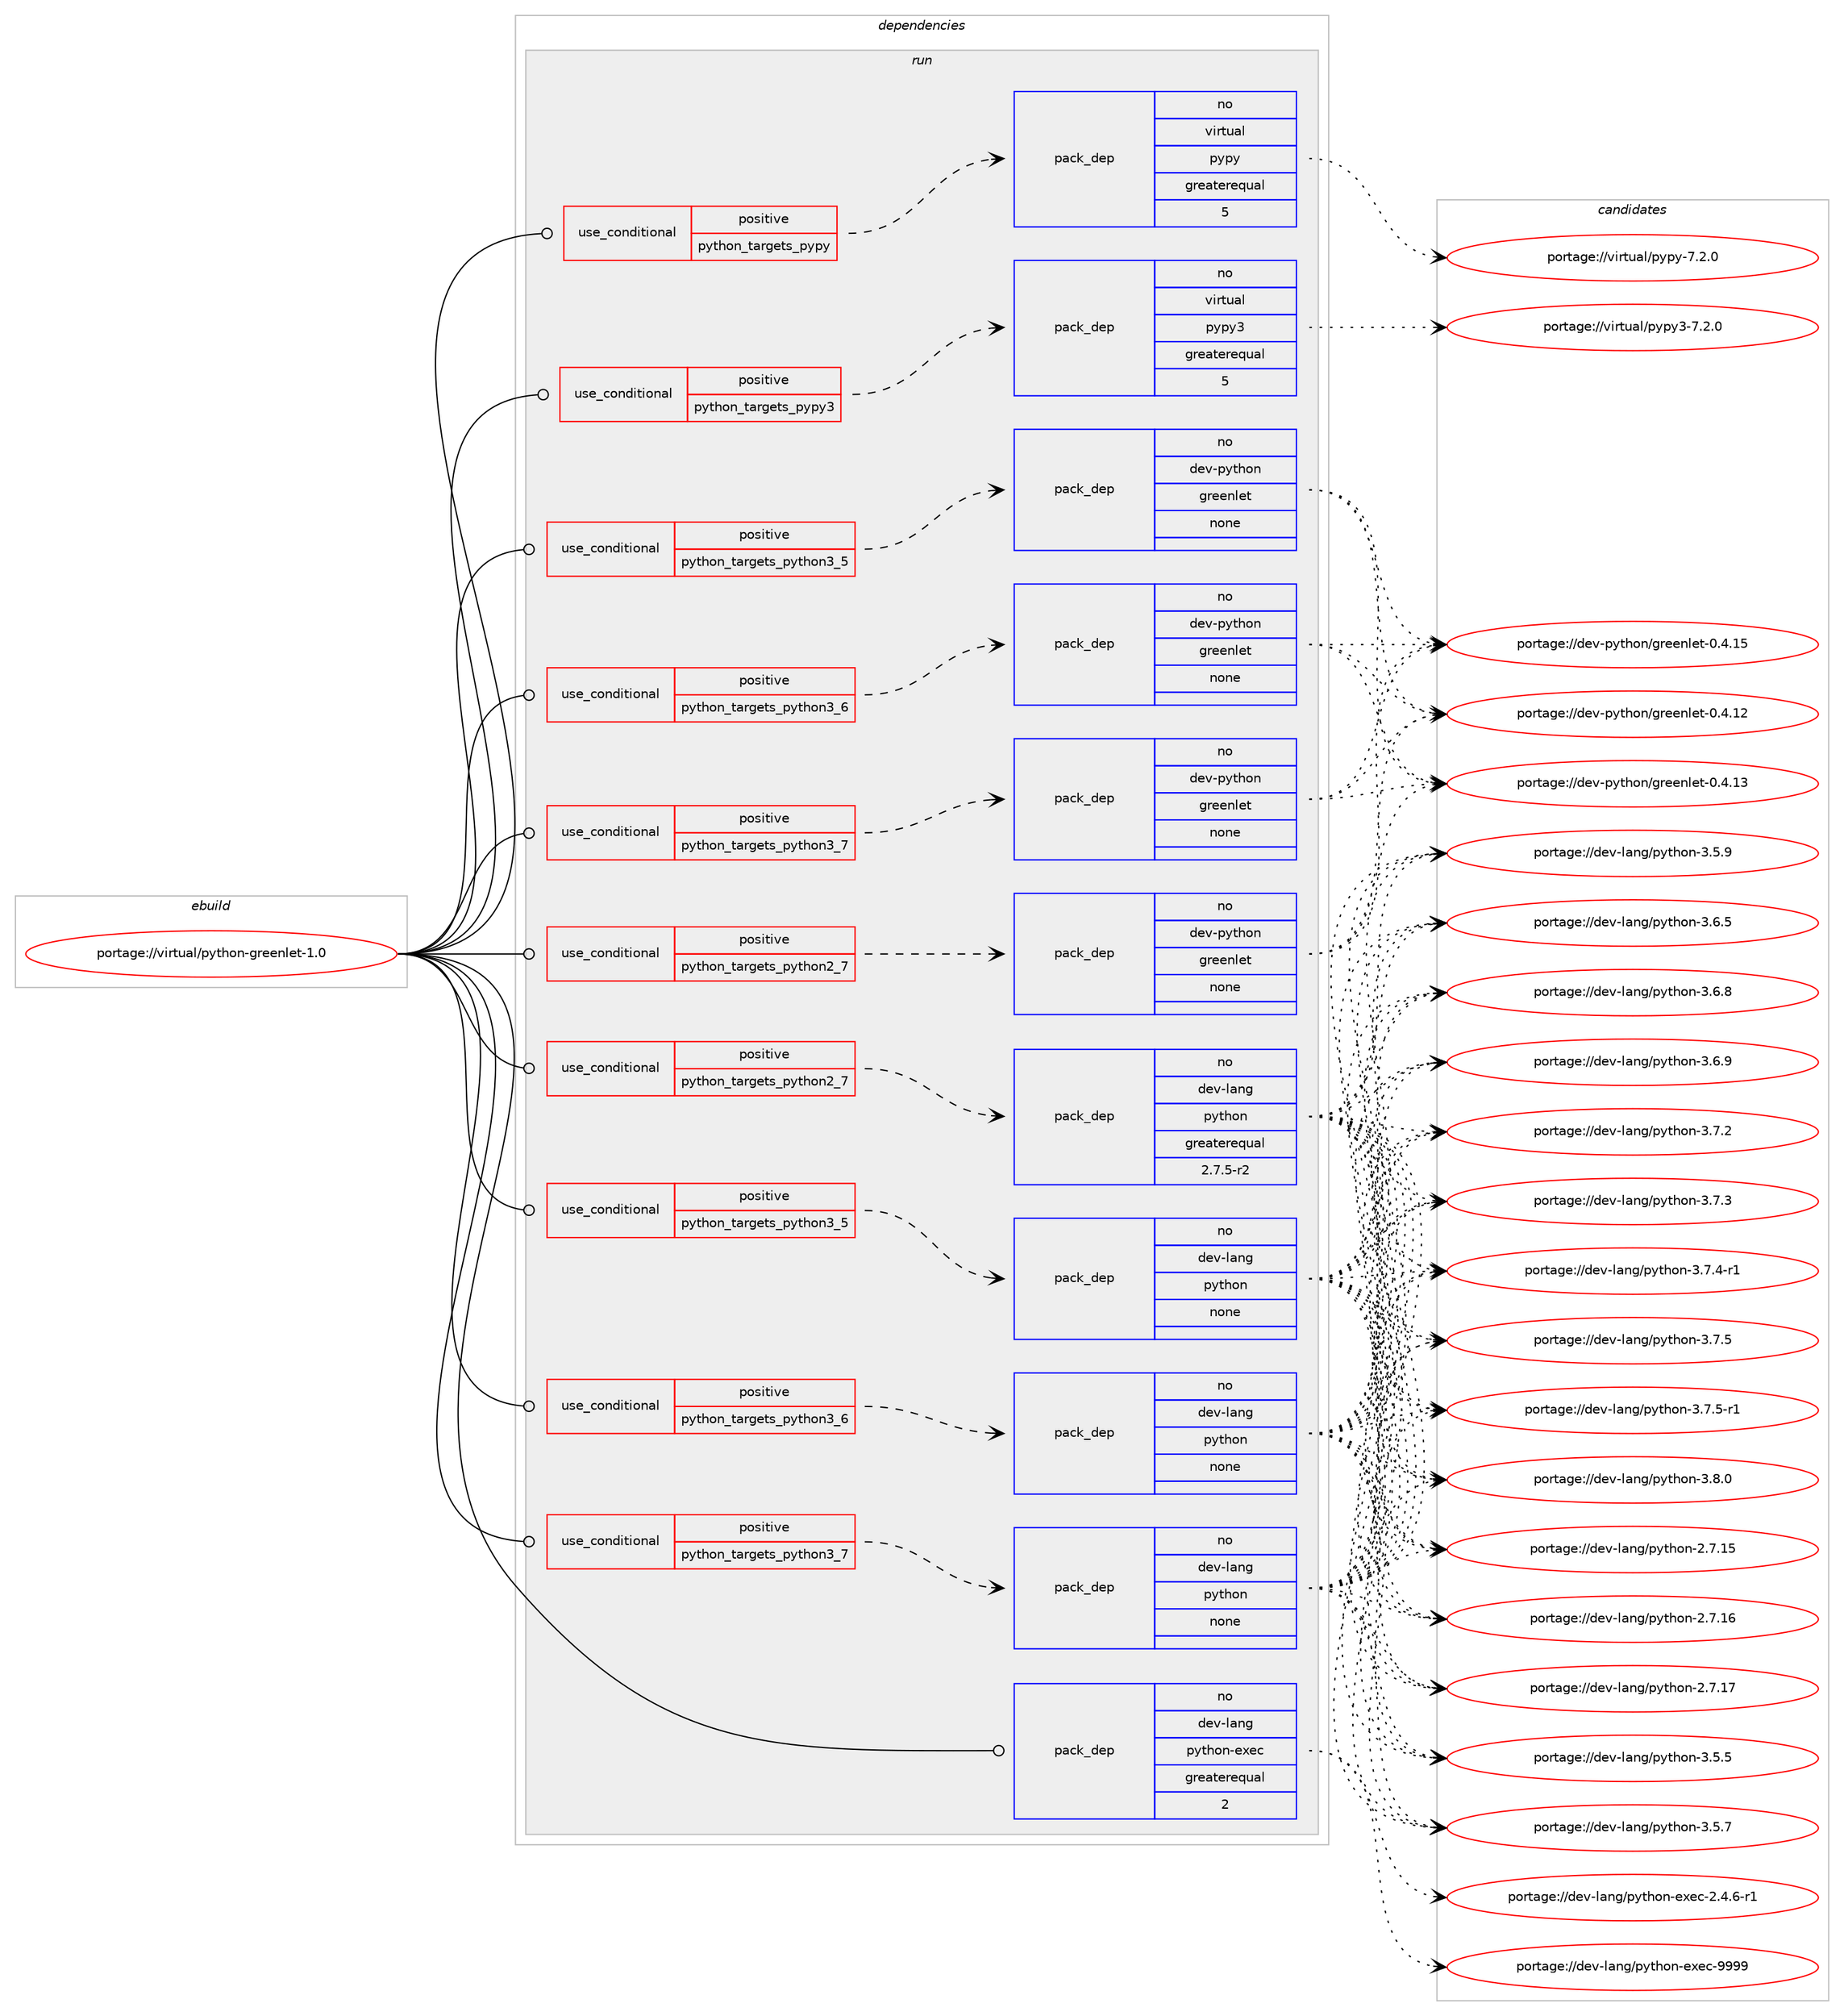 digraph prolog {

# *************
# Graph options
# *************

newrank=true;
concentrate=true;
compound=true;
graph [rankdir=LR,fontname=Helvetica,fontsize=10,ranksep=1.5];#, ranksep=2.5, nodesep=0.2];
edge  [arrowhead=vee];
node  [fontname=Helvetica,fontsize=10];

# **********
# The ebuild
# **********

subgraph cluster_leftcol {
color=gray;
rank=same;
label=<<i>ebuild</i>>;
id [label="portage://virtual/python-greenlet-1.0", color=red, width=4, href="../virtual/python-greenlet-1.0.svg"];
}

# ****************
# The dependencies
# ****************

subgraph cluster_midcol {
color=gray;
label=<<i>dependencies</i>>;
subgraph cluster_compile {
fillcolor="#eeeeee";
style=filled;
label=<<i>compile</i>>;
}
subgraph cluster_compileandrun {
fillcolor="#eeeeee";
style=filled;
label=<<i>compile and run</i>>;
}
subgraph cluster_run {
fillcolor="#eeeeee";
style=filled;
label=<<i>run</i>>;
subgraph cond105060 {
dependency435975 [label=<<TABLE BORDER="0" CELLBORDER="1" CELLSPACING="0" CELLPADDING="4"><TR><TD ROWSPAN="3" CELLPADDING="10">use_conditional</TD></TR><TR><TD>positive</TD></TR><TR><TD>python_targets_pypy</TD></TR></TABLE>>, shape=none, color=red];
subgraph pack323241 {
dependency435976 [label=<<TABLE BORDER="0" CELLBORDER="1" CELLSPACING="0" CELLPADDING="4" WIDTH="220"><TR><TD ROWSPAN="6" CELLPADDING="30">pack_dep</TD></TR><TR><TD WIDTH="110">no</TD></TR><TR><TD>virtual</TD></TR><TR><TD>pypy</TD></TR><TR><TD>greaterequal</TD></TR><TR><TD>5</TD></TR></TABLE>>, shape=none, color=blue];
}
dependency435975:e -> dependency435976:w [weight=20,style="dashed",arrowhead="vee"];
}
id:e -> dependency435975:w [weight=20,style="solid",arrowhead="odot"];
subgraph cond105061 {
dependency435977 [label=<<TABLE BORDER="0" CELLBORDER="1" CELLSPACING="0" CELLPADDING="4"><TR><TD ROWSPAN="3" CELLPADDING="10">use_conditional</TD></TR><TR><TD>positive</TD></TR><TR><TD>python_targets_pypy3</TD></TR></TABLE>>, shape=none, color=red];
subgraph pack323242 {
dependency435978 [label=<<TABLE BORDER="0" CELLBORDER="1" CELLSPACING="0" CELLPADDING="4" WIDTH="220"><TR><TD ROWSPAN="6" CELLPADDING="30">pack_dep</TD></TR><TR><TD WIDTH="110">no</TD></TR><TR><TD>virtual</TD></TR><TR><TD>pypy3</TD></TR><TR><TD>greaterequal</TD></TR><TR><TD>5</TD></TR></TABLE>>, shape=none, color=blue];
}
dependency435977:e -> dependency435978:w [weight=20,style="dashed",arrowhead="vee"];
}
id:e -> dependency435977:w [weight=20,style="solid",arrowhead="odot"];
subgraph cond105062 {
dependency435979 [label=<<TABLE BORDER="0" CELLBORDER="1" CELLSPACING="0" CELLPADDING="4"><TR><TD ROWSPAN="3" CELLPADDING="10">use_conditional</TD></TR><TR><TD>positive</TD></TR><TR><TD>python_targets_python2_7</TD></TR></TABLE>>, shape=none, color=red];
subgraph pack323243 {
dependency435980 [label=<<TABLE BORDER="0" CELLBORDER="1" CELLSPACING="0" CELLPADDING="4" WIDTH="220"><TR><TD ROWSPAN="6" CELLPADDING="30">pack_dep</TD></TR><TR><TD WIDTH="110">no</TD></TR><TR><TD>dev-lang</TD></TR><TR><TD>python</TD></TR><TR><TD>greaterequal</TD></TR><TR><TD>2.7.5-r2</TD></TR></TABLE>>, shape=none, color=blue];
}
dependency435979:e -> dependency435980:w [weight=20,style="dashed",arrowhead="vee"];
}
id:e -> dependency435979:w [weight=20,style="solid",arrowhead="odot"];
subgraph cond105063 {
dependency435981 [label=<<TABLE BORDER="0" CELLBORDER="1" CELLSPACING="0" CELLPADDING="4"><TR><TD ROWSPAN="3" CELLPADDING="10">use_conditional</TD></TR><TR><TD>positive</TD></TR><TR><TD>python_targets_python2_7</TD></TR></TABLE>>, shape=none, color=red];
subgraph pack323244 {
dependency435982 [label=<<TABLE BORDER="0" CELLBORDER="1" CELLSPACING="0" CELLPADDING="4" WIDTH="220"><TR><TD ROWSPAN="6" CELLPADDING="30">pack_dep</TD></TR><TR><TD WIDTH="110">no</TD></TR><TR><TD>dev-python</TD></TR><TR><TD>greenlet</TD></TR><TR><TD>none</TD></TR><TR><TD></TD></TR></TABLE>>, shape=none, color=blue];
}
dependency435981:e -> dependency435982:w [weight=20,style="dashed",arrowhead="vee"];
}
id:e -> dependency435981:w [weight=20,style="solid",arrowhead="odot"];
subgraph cond105064 {
dependency435983 [label=<<TABLE BORDER="0" CELLBORDER="1" CELLSPACING="0" CELLPADDING="4"><TR><TD ROWSPAN="3" CELLPADDING="10">use_conditional</TD></TR><TR><TD>positive</TD></TR><TR><TD>python_targets_python3_5</TD></TR></TABLE>>, shape=none, color=red];
subgraph pack323245 {
dependency435984 [label=<<TABLE BORDER="0" CELLBORDER="1" CELLSPACING="0" CELLPADDING="4" WIDTH="220"><TR><TD ROWSPAN="6" CELLPADDING="30">pack_dep</TD></TR><TR><TD WIDTH="110">no</TD></TR><TR><TD>dev-lang</TD></TR><TR><TD>python</TD></TR><TR><TD>none</TD></TR><TR><TD></TD></TR></TABLE>>, shape=none, color=blue];
}
dependency435983:e -> dependency435984:w [weight=20,style="dashed",arrowhead="vee"];
}
id:e -> dependency435983:w [weight=20,style="solid",arrowhead="odot"];
subgraph cond105065 {
dependency435985 [label=<<TABLE BORDER="0" CELLBORDER="1" CELLSPACING="0" CELLPADDING="4"><TR><TD ROWSPAN="3" CELLPADDING="10">use_conditional</TD></TR><TR><TD>positive</TD></TR><TR><TD>python_targets_python3_5</TD></TR></TABLE>>, shape=none, color=red];
subgraph pack323246 {
dependency435986 [label=<<TABLE BORDER="0" CELLBORDER="1" CELLSPACING="0" CELLPADDING="4" WIDTH="220"><TR><TD ROWSPAN="6" CELLPADDING="30">pack_dep</TD></TR><TR><TD WIDTH="110">no</TD></TR><TR><TD>dev-python</TD></TR><TR><TD>greenlet</TD></TR><TR><TD>none</TD></TR><TR><TD></TD></TR></TABLE>>, shape=none, color=blue];
}
dependency435985:e -> dependency435986:w [weight=20,style="dashed",arrowhead="vee"];
}
id:e -> dependency435985:w [weight=20,style="solid",arrowhead="odot"];
subgraph cond105066 {
dependency435987 [label=<<TABLE BORDER="0" CELLBORDER="1" CELLSPACING="0" CELLPADDING="4"><TR><TD ROWSPAN="3" CELLPADDING="10">use_conditional</TD></TR><TR><TD>positive</TD></TR><TR><TD>python_targets_python3_6</TD></TR></TABLE>>, shape=none, color=red];
subgraph pack323247 {
dependency435988 [label=<<TABLE BORDER="0" CELLBORDER="1" CELLSPACING="0" CELLPADDING="4" WIDTH="220"><TR><TD ROWSPAN="6" CELLPADDING="30">pack_dep</TD></TR><TR><TD WIDTH="110">no</TD></TR><TR><TD>dev-lang</TD></TR><TR><TD>python</TD></TR><TR><TD>none</TD></TR><TR><TD></TD></TR></TABLE>>, shape=none, color=blue];
}
dependency435987:e -> dependency435988:w [weight=20,style="dashed",arrowhead="vee"];
}
id:e -> dependency435987:w [weight=20,style="solid",arrowhead="odot"];
subgraph cond105067 {
dependency435989 [label=<<TABLE BORDER="0" CELLBORDER="1" CELLSPACING="0" CELLPADDING="4"><TR><TD ROWSPAN="3" CELLPADDING="10">use_conditional</TD></TR><TR><TD>positive</TD></TR><TR><TD>python_targets_python3_6</TD></TR></TABLE>>, shape=none, color=red];
subgraph pack323248 {
dependency435990 [label=<<TABLE BORDER="0" CELLBORDER="1" CELLSPACING="0" CELLPADDING="4" WIDTH="220"><TR><TD ROWSPAN="6" CELLPADDING="30">pack_dep</TD></TR><TR><TD WIDTH="110">no</TD></TR><TR><TD>dev-python</TD></TR><TR><TD>greenlet</TD></TR><TR><TD>none</TD></TR><TR><TD></TD></TR></TABLE>>, shape=none, color=blue];
}
dependency435989:e -> dependency435990:w [weight=20,style="dashed",arrowhead="vee"];
}
id:e -> dependency435989:w [weight=20,style="solid",arrowhead="odot"];
subgraph cond105068 {
dependency435991 [label=<<TABLE BORDER="0" CELLBORDER="1" CELLSPACING="0" CELLPADDING="4"><TR><TD ROWSPAN="3" CELLPADDING="10">use_conditional</TD></TR><TR><TD>positive</TD></TR><TR><TD>python_targets_python3_7</TD></TR></TABLE>>, shape=none, color=red];
subgraph pack323249 {
dependency435992 [label=<<TABLE BORDER="0" CELLBORDER="1" CELLSPACING="0" CELLPADDING="4" WIDTH="220"><TR><TD ROWSPAN="6" CELLPADDING="30">pack_dep</TD></TR><TR><TD WIDTH="110">no</TD></TR><TR><TD>dev-lang</TD></TR><TR><TD>python</TD></TR><TR><TD>none</TD></TR><TR><TD></TD></TR></TABLE>>, shape=none, color=blue];
}
dependency435991:e -> dependency435992:w [weight=20,style="dashed",arrowhead="vee"];
}
id:e -> dependency435991:w [weight=20,style="solid",arrowhead="odot"];
subgraph cond105069 {
dependency435993 [label=<<TABLE BORDER="0" CELLBORDER="1" CELLSPACING="0" CELLPADDING="4"><TR><TD ROWSPAN="3" CELLPADDING="10">use_conditional</TD></TR><TR><TD>positive</TD></TR><TR><TD>python_targets_python3_7</TD></TR></TABLE>>, shape=none, color=red];
subgraph pack323250 {
dependency435994 [label=<<TABLE BORDER="0" CELLBORDER="1" CELLSPACING="0" CELLPADDING="4" WIDTH="220"><TR><TD ROWSPAN="6" CELLPADDING="30">pack_dep</TD></TR><TR><TD WIDTH="110">no</TD></TR><TR><TD>dev-python</TD></TR><TR><TD>greenlet</TD></TR><TR><TD>none</TD></TR><TR><TD></TD></TR></TABLE>>, shape=none, color=blue];
}
dependency435993:e -> dependency435994:w [weight=20,style="dashed",arrowhead="vee"];
}
id:e -> dependency435993:w [weight=20,style="solid",arrowhead="odot"];
subgraph pack323251 {
dependency435995 [label=<<TABLE BORDER="0" CELLBORDER="1" CELLSPACING="0" CELLPADDING="4" WIDTH="220"><TR><TD ROWSPAN="6" CELLPADDING="30">pack_dep</TD></TR><TR><TD WIDTH="110">no</TD></TR><TR><TD>dev-lang</TD></TR><TR><TD>python-exec</TD></TR><TR><TD>greaterequal</TD></TR><TR><TD>2</TD></TR></TABLE>>, shape=none, color=blue];
}
id:e -> dependency435995:w [weight=20,style="solid",arrowhead="odot"];
}
}

# **************
# The candidates
# **************

subgraph cluster_choices {
rank=same;
color=gray;
label=<<i>candidates</i>>;

subgraph choice323241 {
color=black;
nodesep=1;
choiceportage1181051141161179710847112121112121455546504648 [label="portage://virtual/pypy-7.2.0", color=red, width=4,href="../virtual/pypy-7.2.0.svg"];
dependency435976:e -> choiceportage1181051141161179710847112121112121455546504648:w [style=dotted,weight="100"];
}
subgraph choice323242 {
color=black;
nodesep=1;
choiceportage118105114116117971084711212111212151455546504648 [label="portage://virtual/pypy3-7.2.0", color=red, width=4,href="../virtual/pypy3-7.2.0.svg"];
dependency435978:e -> choiceportage118105114116117971084711212111212151455546504648:w [style=dotted,weight="100"];
}
subgraph choice323243 {
color=black;
nodesep=1;
choiceportage10010111845108971101034711212111610411111045504655464953 [label="portage://dev-lang/python-2.7.15", color=red, width=4,href="../dev-lang/python-2.7.15.svg"];
choiceportage10010111845108971101034711212111610411111045504655464954 [label="portage://dev-lang/python-2.7.16", color=red, width=4,href="../dev-lang/python-2.7.16.svg"];
choiceportage10010111845108971101034711212111610411111045504655464955 [label="portage://dev-lang/python-2.7.17", color=red, width=4,href="../dev-lang/python-2.7.17.svg"];
choiceportage100101118451089711010347112121116104111110455146534653 [label="portage://dev-lang/python-3.5.5", color=red, width=4,href="../dev-lang/python-3.5.5.svg"];
choiceportage100101118451089711010347112121116104111110455146534655 [label="portage://dev-lang/python-3.5.7", color=red, width=4,href="../dev-lang/python-3.5.7.svg"];
choiceportage100101118451089711010347112121116104111110455146534657 [label="portage://dev-lang/python-3.5.9", color=red, width=4,href="../dev-lang/python-3.5.9.svg"];
choiceportage100101118451089711010347112121116104111110455146544653 [label="portage://dev-lang/python-3.6.5", color=red, width=4,href="../dev-lang/python-3.6.5.svg"];
choiceportage100101118451089711010347112121116104111110455146544656 [label="portage://dev-lang/python-3.6.8", color=red, width=4,href="../dev-lang/python-3.6.8.svg"];
choiceportage100101118451089711010347112121116104111110455146544657 [label="portage://dev-lang/python-3.6.9", color=red, width=4,href="../dev-lang/python-3.6.9.svg"];
choiceportage100101118451089711010347112121116104111110455146554650 [label="portage://dev-lang/python-3.7.2", color=red, width=4,href="../dev-lang/python-3.7.2.svg"];
choiceportage100101118451089711010347112121116104111110455146554651 [label="portage://dev-lang/python-3.7.3", color=red, width=4,href="../dev-lang/python-3.7.3.svg"];
choiceportage1001011184510897110103471121211161041111104551465546524511449 [label="portage://dev-lang/python-3.7.4-r1", color=red, width=4,href="../dev-lang/python-3.7.4-r1.svg"];
choiceportage100101118451089711010347112121116104111110455146554653 [label="portage://dev-lang/python-3.7.5", color=red, width=4,href="../dev-lang/python-3.7.5.svg"];
choiceportage1001011184510897110103471121211161041111104551465546534511449 [label="portage://dev-lang/python-3.7.5-r1", color=red, width=4,href="../dev-lang/python-3.7.5-r1.svg"];
choiceportage100101118451089711010347112121116104111110455146564648 [label="portage://dev-lang/python-3.8.0", color=red, width=4,href="../dev-lang/python-3.8.0.svg"];
dependency435980:e -> choiceportage10010111845108971101034711212111610411111045504655464953:w [style=dotted,weight="100"];
dependency435980:e -> choiceportage10010111845108971101034711212111610411111045504655464954:w [style=dotted,weight="100"];
dependency435980:e -> choiceportage10010111845108971101034711212111610411111045504655464955:w [style=dotted,weight="100"];
dependency435980:e -> choiceportage100101118451089711010347112121116104111110455146534653:w [style=dotted,weight="100"];
dependency435980:e -> choiceportage100101118451089711010347112121116104111110455146534655:w [style=dotted,weight="100"];
dependency435980:e -> choiceportage100101118451089711010347112121116104111110455146534657:w [style=dotted,weight="100"];
dependency435980:e -> choiceportage100101118451089711010347112121116104111110455146544653:w [style=dotted,weight="100"];
dependency435980:e -> choiceportage100101118451089711010347112121116104111110455146544656:w [style=dotted,weight="100"];
dependency435980:e -> choiceportage100101118451089711010347112121116104111110455146544657:w [style=dotted,weight="100"];
dependency435980:e -> choiceportage100101118451089711010347112121116104111110455146554650:w [style=dotted,weight="100"];
dependency435980:e -> choiceportage100101118451089711010347112121116104111110455146554651:w [style=dotted,weight="100"];
dependency435980:e -> choiceportage1001011184510897110103471121211161041111104551465546524511449:w [style=dotted,weight="100"];
dependency435980:e -> choiceportage100101118451089711010347112121116104111110455146554653:w [style=dotted,weight="100"];
dependency435980:e -> choiceportage1001011184510897110103471121211161041111104551465546534511449:w [style=dotted,weight="100"];
dependency435980:e -> choiceportage100101118451089711010347112121116104111110455146564648:w [style=dotted,weight="100"];
}
subgraph choice323244 {
color=black;
nodesep=1;
choiceportage100101118451121211161041111104710311410110111010810111645484652464950 [label="portage://dev-python/greenlet-0.4.12", color=red, width=4,href="../dev-python/greenlet-0.4.12.svg"];
choiceportage100101118451121211161041111104710311410110111010810111645484652464951 [label="portage://dev-python/greenlet-0.4.13", color=red, width=4,href="../dev-python/greenlet-0.4.13.svg"];
choiceportage100101118451121211161041111104710311410110111010810111645484652464953 [label="portage://dev-python/greenlet-0.4.15", color=red, width=4,href="../dev-python/greenlet-0.4.15.svg"];
dependency435982:e -> choiceportage100101118451121211161041111104710311410110111010810111645484652464950:w [style=dotted,weight="100"];
dependency435982:e -> choiceportage100101118451121211161041111104710311410110111010810111645484652464951:w [style=dotted,weight="100"];
dependency435982:e -> choiceportage100101118451121211161041111104710311410110111010810111645484652464953:w [style=dotted,weight="100"];
}
subgraph choice323245 {
color=black;
nodesep=1;
choiceportage10010111845108971101034711212111610411111045504655464953 [label="portage://dev-lang/python-2.7.15", color=red, width=4,href="../dev-lang/python-2.7.15.svg"];
choiceportage10010111845108971101034711212111610411111045504655464954 [label="portage://dev-lang/python-2.7.16", color=red, width=4,href="../dev-lang/python-2.7.16.svg"];
choiceportage10010111845108971101034711212111610411111045504655464955 [label="portage://dev-lang/python-2.7.17", color=red, width=4,href="../dev-lang/python-2.7.17.svg"];
choiceportage100101118451089711010347112121116104111110455146534653 [label="portage://dev-lang/python-3.5.5", color=red, width=4,href="../dev-lang/python-3.5.5.svg"];
choiceportage100101118451089711010347112121116104111110455146534655 [label="portage://dev-lang/python-3.5.7", color=red, width=4,href="../dev-lang/python-3.5.7.svg"];
choiceportage100101118451089711010347112121116104111110455146534657 [label="portage://dev-lang/python-3.5.9", color=red, width=4,href="../dev-lang/python-3.5.9.svg"];
choiceportage100101118451089711010347112121116104111110455146544653 [label="portage://dev-lang/python-3.6.5", color=red, width=4,href="../dev-lang/python-3.6.5.svg"];
choiceportage100101118451089711010347112121116104111110455146544656 [label="portage://dev-lang/python-3.6.8", color=red, width=4,href="../dev-lang/python-3.6.8.svg"];
choiceportage100101118451089711010347112121116104111110455146544657 [label="portage://dev-lang/python-3.6.9", color=red, width=4,href="../dev-lang/python-3.6.9.svg"];
choiceportage100101118451089711010347112121116104111110455146554650 [label="portage://dev-lang/python-3.7.2", color=red, width=4,href="../dev-lang/python-3.7.2.svg"];
choiceportage100101118451089711010347112121116104111110455146554651 [label="portage://dev-lang/python-3.7.3", color=red, width=4,href="../dev-lang/python-3.7.3.svg"];
choiceportage1001011184510897110103471121211161041111104551465546524511449 [label="portage://dev-lang/python-3.7.4-r1", color=red, width=4,href="../dev-lang/python-3.7.4-r1.svg"];
choiceportage100101118451089711010347112121116104111110455146554653 [label="portage://dev-lang/python-3.7.5", color=red, width=4,href="../dev-lang/python-3.7.5.svg"];
choiceportage1001011184510897110103471121211161041111104551465546534511449 [label="portage://dev-lang/python-3.7.5-r1", color=red, width=4,href="../dev-lang/python-3.7.5-r1.svg"];
choiceportage100101118451089711010347112121116104111110455146564648 [label="portage://dev-lang/python-3.8.0", color=red, width=4,href="../dev-lang/python-3.8.0.svg"];
dependency435984:e -> choiceportage10010111845108971101034711212111610411111045504655464953:w [style=dotted,weight="100"];
dependency435984:e -> choiceportage10010111845108971101034711212111610411111045504655464954:w [style=dotted,weight="100"];
dependency435984:e -> choiceportage10010111845108971101034711212111610411111045504655464955:w [style=dotted,weight="100"];
dependency435984:e -> choiceportage100101118451089711010347112121116104111110455146534653:w [style=dotted,weight="100"];
dependency435984:e -> choiceportage100101118451089711010347112121116104111110455146534655:w [style=dotted,weight="100"];
dependency435984:e -> choiceportage100101118451089711010347112121116104111110455146534657:w [style=dotted,weight="100"];
dependency435984:e -> choiceportage100101118451089711010347112121116104111110455146544653:w [style=dotted,weight="100"];
dependency435984:e -> choiceportage100101118451089711010347112121116104111110455146544656:w [style=dotted,weight="100"];
dependency435984:e -> choiceportage100101118451089711010347112121116104111110455146544657:w [style=dotted,weight="100"];
dependency435984:e -> choiceportage100101118451089711010347112121116104111110455146554650:w [style=dotted,weight="100"];
dependency435984:e -> choiceportage100101118451089711010347112121116104111110455146554651:w [style=dotted,weight="100"];
dependency435984:e -> choiceportage1001011184510897110103471121211161041111104551465546524511449:w [style=dotted,weight="100"];
dependency435984:e -> choiceportage100101118451089711010347112121116104111110455146554653:w [style=dotted,weight="100"];
dependency435984:e -> choiceportage1001011184510897110103471121211161041111104551465546534511449:w [style=dotted,weight="100"];
dependency435984:e -> choiceportage100101118451089711010347112121116104111110455146564648:w [style=dotted,weight="100"];
}
subgraph choice323246 {
color=black;
nodesep=1;
choiceportage100101118451121211161041111104710311410110111010810111645484652464950 [label="portage://dev-python/greenlet-0.4.12", color=red, width=4,href="../dev-python/greenlet-0.4.12.svg"];
choiceportage100101118451121211161041111104710311410110111010810111645484652464951 [label="portage://dev-python/greenlet-0.4.13", color=red, width=4,href="../dev-python/greenlet-0.4.13.svg"];
choiceportage100101118451121211161041111104710311410110111010810111645484652464953 [label="portage://dev-python/greenlet-0.4.15", color=red, width=4,href="../dev-python/greenlet-0.4.15.svg"];
dependency435986:e -> choiceportage100101118451121211161041111104710311410110111010810111645484652464950:w [style=dotted,weight="100"];
dependency435986:e -> choiceportage100101118451121211161041111104710311410110111010810111645484652464951:w [style=dotted,weight="100"];
dependency435986:e -> choiceportage100101118451121211161041111104710311410110111010810111645484652464953:w [style=dotted,weight="100"];
}
subgraph choice323247 {
color=black;
nodesep=1;
choiceportage10010111845108971101034711212111610411111045504655464953 [label="portage://dev-lang/python-2.7.15", color=red, width=4,href="../dev-lang/python-2.7.15.svg"];
choiceportage10010111845108971101034711212111610411111045504655464954 [label="portage://dev-lang/python-2.7.16", color=red, width=4,href="../dev-lang/python-2.7.16.svg"];
choiceportage10010111845108971101034711212111610411111045504655464955 [label="portage://dev-lang/python-2.7.17", color=red, width=4,href="../dev-lang/python-2.7.17.svg"];
choiceportage100101118451089711010347112121116104111110455146534653 [label="portage://dev-lang/python-3.5.5", color=red, width=4,href="../dev-lang/python-3.5.5.svg"];
choiceportage100101118451089711010347112121116104111110455146534655 [label="portage://dev-lang/python-3.5.7", color=red, width=4,href="../dev-lang/python-3.5.7.svg"];
choiceportage100101118451089711010347112121116104111110455146534657 [label="portage://dev-lang/python-3.5.9", color=red, width=4,href="../dev-lang/python-3.5.9.svg"];
choiceportage100101118451089711010347112121116104111110455146544653 [label="portage://dev-lang/python-3.6.5", color=red, width=4,href="../dev-lang/python-3.6.5.svg"];
choiceportage100101118451089711010347112121116104111110455146544656 [label="portage://dev-lang/python-3.6.8", color=red, width=4,href="../dev-lang/python-3.6.8.svg"];
choiceportage100101118451089711010347112121116104111110455146544657 [label="portage://dev-lang/python-3.6.9", color=red, width=4,href="../dev-lang/python-3.6.9.svg"];
choiceportage100101118451089711010347112121116104111110455146554650 [label="portage://dev-lang/python-3.7.2", color=red, width=4,href="../dev-lang/python-3.7.2.svg"];
choiceportage100101118451089711010347112121116104111110455146554651 [label="portage://dev-lang/python-3.7.3", color=red, width=4,href="../dev-lang/python-3.7.3.svg"];
choiceportage1001011184510897110103471121211161041111104551465546524511449 [label="portage://dev-lang/python-3.7.4-r1", color=red, width=4,href="../dev-lang/python-3.7.4-r1.svg"];
choiceportage100101118451089711010347112121116104111110455146554653 [label="portage://dev-lang/python-3.7.5", color=red, width=4,href="../dev-lang/python-3.7.5.svg"];
choiceportage1001011184510897110103471121211161041111104551465546534511449 [label="portage://dev-lang/python-3.7.5-r1", color=red, width=4,href="../dev-lang/python-3.7.5-r1.svg"];
choiceportage100101118451089711010347112121116104111110455146564648 [label="portage://dev-lang/python-3.8.0", color=red, width=4,href="../dev-lang/python-3.8.0.svg"];
dependency435988:e -> choiceportage10010111845108971101034711212111610411111045504655464953:w [style=dotted,weight="100"];
dependency435988:e -> choiceportage10010111845108971101034711212111610411111045504655464954:w [style=dotted,weight="100"];
dependency435988:e -> choiceportage10010111845108971101034711212111610411111045504655464955:w [style=dotted,weight="100"];
dependency435988:e -> choiceportage100101118451089711010347112121116104111110455146534653:w [style=dotted,weight="100"];
dependency435988:e -> choiceportage100101118451089711010347112121116104111110455146534655:w [style=dotted,weight="100"];
dependency435988:e -> choiceportage100101118451089711010347112121116104111110455146534657:w [style=dotted,weight="100"];
dependency435988:e -> choiceportage100101118451089711010347112121116104111110455146544653:w [style=dotted,weight="100"];
dependency435988:e -> choiceportage100101118451089711010347112121116104111110455146544656:w [style=dotted,weight="100"];
dependency435988:e -> choiceportage100101118451089711010347112121116104111110455146544657:w [style=dotted,weight="100"];
dependency435988:e -> choiceportage100101118451089711010347112121116104111110455146554650:w [style=dotted,weight="100"];
dependency435988:e -> choiceportage100101118451089711010347112121116104111110455146554651:w [style=dotted,weight="100"];
dependency435988:e -> choiceportage1001011184510897110103471121211161041111104551465546524511449:w [style=dotted,weight="100"];
dependency435988:e -> choiceportage100101118451089711010347112121116104111110455146554653:w [style=dotted,weight="100"];
dependency435988:e -> choiceportage1001011184510897110103471121211161041111104551465546534511449:w [style=dotted,weight="100"];
dependency435988:e -> choiceportage100101118451089711010347112121116104111110455146564648:w [style=dotted,weight="100"];
}
subgraph choice323248 {
color=black;
nodesep=1;
choiceportage100101118451121211161041111104710311410110111010810111645484652464950 [label="portage://dev-python/greenlet-0.4.12", color=red, width=4,href="../dev-python/greenlet-0.4.12.svg"];
choiceportage100101118451121211161041111104710311410110111010810111645484652464951 [label="portage://dev-python/greenlet-0.4.13", color=red, width=4,href="../dev-python/greenlet-0.4.13.svg"];
choiceportage100101118451121211161041111104710311410110111010810111645484652464953 [label="portage://dev-python/greenlet-0.4.15", color=red, width=4,href="../dev-python/greenlet-0.4.15.svg"];
dependency435990:e -> choiceportage100101118451121211161041111104710311410110111010810111645484652464950:w [style=dotted,weight="100"];
dependency435990:e -> choiceportage100101118451121211161041111104710311410110111010810111645484652464951:w [style=dotted,weight="100"];
dependency435990:e -> choiceportage100101118451121211161041111104710311410110111010810111645484652464953:w [style=dotted,weight="100"];
}
subgraph choice323249 {
color=black;
nodesep=1;
choiceportage10010111845108971101034711212111610411111045504655464953 [label="portage://dev-lang/python-2.7.15", color=red, width=4,href="../dev-lang/python-2.7.15.svg"];
choiceportage10010111845108971101034711212111610411111045504655464954 [label="portage://dev-lang/python-2.7.16", color=red, width=4,href="../dev-lang/python-2.7.16.svg"];
choiceportage10010111845108971101034711212111610411111045504655464955 [label="portage://dev-lang/python-2.7.17", color=red, width=4,href="../dev-lang/python-2.7.17.svg"];
choiceportage100101118451089711010347112121116104111110455146534653 [label="portage://dev-lang/python-3.5.5", color=red, width=4,href="../dev-lang/python-3.5.5.svg"];
choiceportage100101118451089711010347112121116104111110455146534655 [label="portage://dev-lang/python-3.5.7", color=red, width=4,href="../dev-lang/python-3.5.7.svg"];
choiceportage100101118451089711010347112121116104111110455146534657 [label="portage://dev-lang/python-3.5.9", color=red, width=4,href="../dev-lang/python-3.5.9.svg"];
choiceportage100101118451089711010347112121116104111110455146544653 [label="portage://dev-lang/python-3.6.5", color=red, width=4,href="../dev-lang/python-3.6.5.svg"];
choiceportage100101118451089711010347112121116104111110455146544656 [label="portage://dev-lang/python-3.6.8", color=red, width=4,href="../dev-lang/python-3.6.8.svg"];
choiceportage100101118451089711010347112121116104111110455146544657 [label="portage://dev-lang/python-3.6.9", color=red, width=4,href="../dev-lang/python-3.6.9.svg"];
choiceportage100101118451089711010347112121116104111110455146554650 [label="portage://dev-lang/python-3.7.2", color=red, width=4,href="../dev-lang/python-3.7.2.svg"];
choiceportage100101118451089711010347112121116104111110455146554651 [label="portage://dev-lang/python-3.7.3", color=red, width=4,href="../dev-lang/python-3.7.3.svg"];
choiceportage1001011184510897110103471121211161041111104551465546524511449 [label="portage://dev-lang/python-3.7.4-r1", color=red, width=4,href="../dev-lang/python-3.7.4-r1.svg"];
choiceportage100101118451089711010347112121116104111110455146554653 [label="portage://dev-lang/python-3.7.5", color=red, width=4,href="../dev-lang/python-3.7.5.svg"];
choiceportage1001011184510897110103471121211161041111104551465546534511449 [label="portage://dev-lang/python-3.7.5-r1", color=red, width=4,href="../dev-lang/python-3.7.5-r1.svg"];
choiceportage100101118451089711010347112121116104111110455146564648 [label="portage://dev-lang/python-3.8.0", color=red, width=4,href="../dev-lang/python-3.8.0.svg"];
dependency435992:e -> choiceportage10010111845108971101034711212111610411111045504655464953:w [style=dotted,weight="100"];
dependency435992:e -> choiceportage10010111845108971101034711212111610411111045504655464954:w [style=dotted,weight="100"];
dependency435992:e -> choiceportage10010111845108971101034711212111610411111045504655464955:w [style=dotted,weight="100"];
dependency435992:e -> choiceportage100101118451089711010347112121116104111110455146534653:w [style=dotted,weight="100"];
dependency435992:e -> choiceportage100101118451089711010347112121116104111110455146534655:w [style=dotted,weight="100"];
dependency435992:e -> choiceportage100101118451089711010347112121116104111110455146534657:w [style=dotted,weight="100"];
dependency435992:e -> choiceportage100101118451089711010347112121116104111110455146544653:w [style=dotted,weight="100"];
dependency435992:e -> choiceportage100101118451089711010347112121116104111110455146544656:w [style=dotted,weight="100"];
dependency435992:e -> choiceportage100101118451089711010347112121116104111110455146544657:w [style=dotted,weight="100"];
dependency435992:e -> choiceportage100101118451089711010347112121116104111110455146554650:w [style=dotted,weight="100"];
dependency435992:e -> choiceportage100101118451089711010347112121116104111110455146554651:w [style=dotted,weight="100"];
dependency435992:e -> choiceportage1001011184510897110103471121211161041111104551465546524511449:w [style=dotted,weight="100"];
dependency435992:e -> choiceportage100101118451089711010347112121116104111110455146554653:w [style=dotted,weight="100"];
dependency435992:e -> choiceportage1001011184510897110103471121211161041111104551465546534511449:w [style=dotted,weight="100"];
dependency435992:e -> choiceportage100101118451089711010347112121116104111110455146564648:w [style=dotted,weight="100"];
}
subgraph choice323250 {
color=black;
nodesep=1;
choiceportage100101118451121211161041111104710311410110111010810111645484652464950 [label="portage://dev-python/greenlet-0.4.12", color=red, width=4,href="../dev-python/greenlet-0.4.12.svg"];
choiceportage100101118451121211161041111104710311410110111010810111645484652464951 [label="portage://dev-python/greenlet-0.4.13", color=red, width=4,href="../dev-python/greenlet-0.4.13.svg"];
choiceportage100101118451121211161041111104710311410110111010810111645484652464953 [label="portage://dev-python/greenlet-0.4.15", color=red, width=4,href="../dev-python/greenlet-0.4.15.svg"];
dependency435994:e -> choiceportage100101118451121211161041111104710311410110111010810111645484652464950:w [style=dotted,weight="100"];
dependency435994:e -> choiceportage100101118451121211161041111104710311410110111010810111645484652464951:w [style=dotted,weight="100"];
dependency435994:e -> choiceportage100101118451121211161041111104710311410110111010810111645484652464953:w [style=dotted,weight="100"];
}
subgraph choice323251 {
color=black;
nodesep=1;
choiceportage10010111845108971101034711212111610411111045101120101994550465246544511449 [label="portage://dev-lang/python-exec-2.4.6-r1", color=red, width=4,href="../dev-lang/python-exec-2.4.6-r1.svg"];
choiceportage10010111845108971101034711212111610411111045101120101994557575757 [label="portage://dev-lang/python-exec-9999", color=red, width=4,href="../dev-lang/python-exec-9999.svg"];
dependency435995:e -> choiceportage10010111845108971101034711212111610411111045101120101994550465246544511449:w [style=dotted,weight="100"];
dependency435995:e -> choiceportage10010111845108971101034711212111610411111045101120101994557575757:w [style=dotted,weight="100"];
}
}

}
